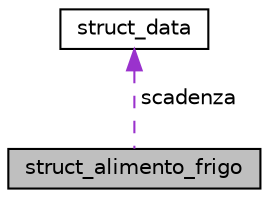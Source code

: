 digraph "struct_alimento_frigo"
{
  edge [fontname="Helvetica",fontsize="10",labelfontname="Helvetica",labelfontsize="10"];
  node [fontname="Helvetica",fontsize="10",shape=record];
  Node1 [label="struct_alimento_frigo",height=0.2,width=0.4,color="black", fillcolor="grey75", style="filled", fontcolor="black"];
  Node2 -> Node1 [dir="back",color="darkorchid3",fontsize="10",style="dashed",label=" scadenza" ,fontname="Helvetica"];
  Node2 [label="struct_data",height=0.2,width=0.4,color="black", fillcolor="white", style="filled",URL="$structstruct__data.html"];
}
